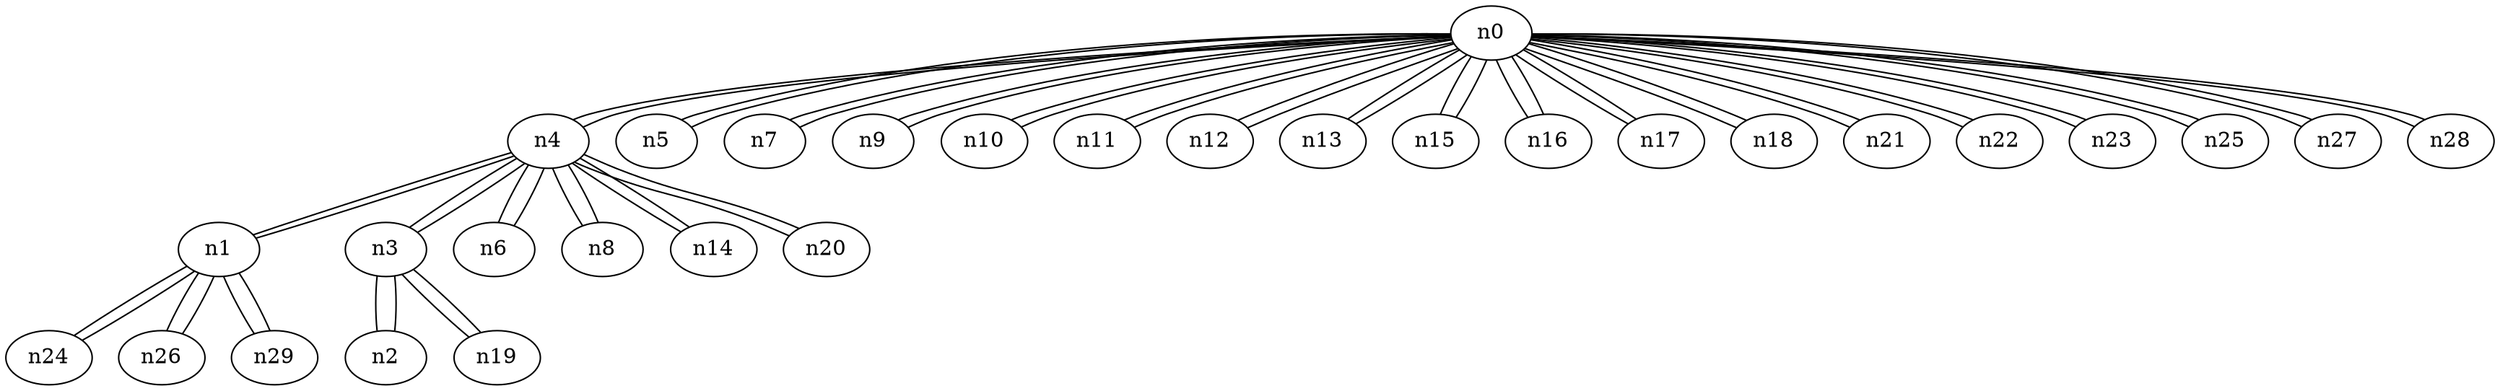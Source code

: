 graph {
n0;
n1;
n2;
n3;
n4;
n5;
n6;
n7;
n8;
n9;
n10;
n11;
n12;
n13;
n14;
n15;
n16;
n17;
n18;
n19;
n20;
n21;
n22;
n23;
n24;
n25;
n26;
n27;
n28;
n29;
n0 -- n22;
n0 -- n13;
n0 -- n12;
n0 -- n17;
n0 -- n7;
n0 -- n21;
n0 -- n16;
n0 -- n27;
n0 -- n4;
n0 -- n28;
n0 -- n15;
n0 -- n10;
n0 -- n9;
n0 -- n23;
n0 -- n25;
n0 -- n11;
n0 -- n5;
n0 -- n18;
n1 -- n29;
n1 -- n26;
n1 -- n24;
n1 -- n4;
n2 -- n3;
n3 -- n2;
n3 -- n19;
n3 -- n4;
n4 -- n1;
n4 -- n8;
n4 -- n3;
n4 -- n0;
n4 -- n14;
n4 -- n20;
n4 -- n6;
n5 -- n0;
n6 -- n4;
n7 -- n0;
n8 -- n4;
n9 -- n0;
n10 -- n0;
n11 -- n0;
n12 -- n0;
n13 -- n0;
n14 -- n4;
n15 -- n0;
n16 -- n0;
n17 -- n0;
n18 -- n0;
n19 -- n3;
n20 -- n4;
n21 -- n0;
n22 -- n0;
n23 -- n0;
n24 -- n1;
n25 -- n0;
n26 -- n1;
n27 -- n0;
n28 -- n0;
n29 -- n1;
}
